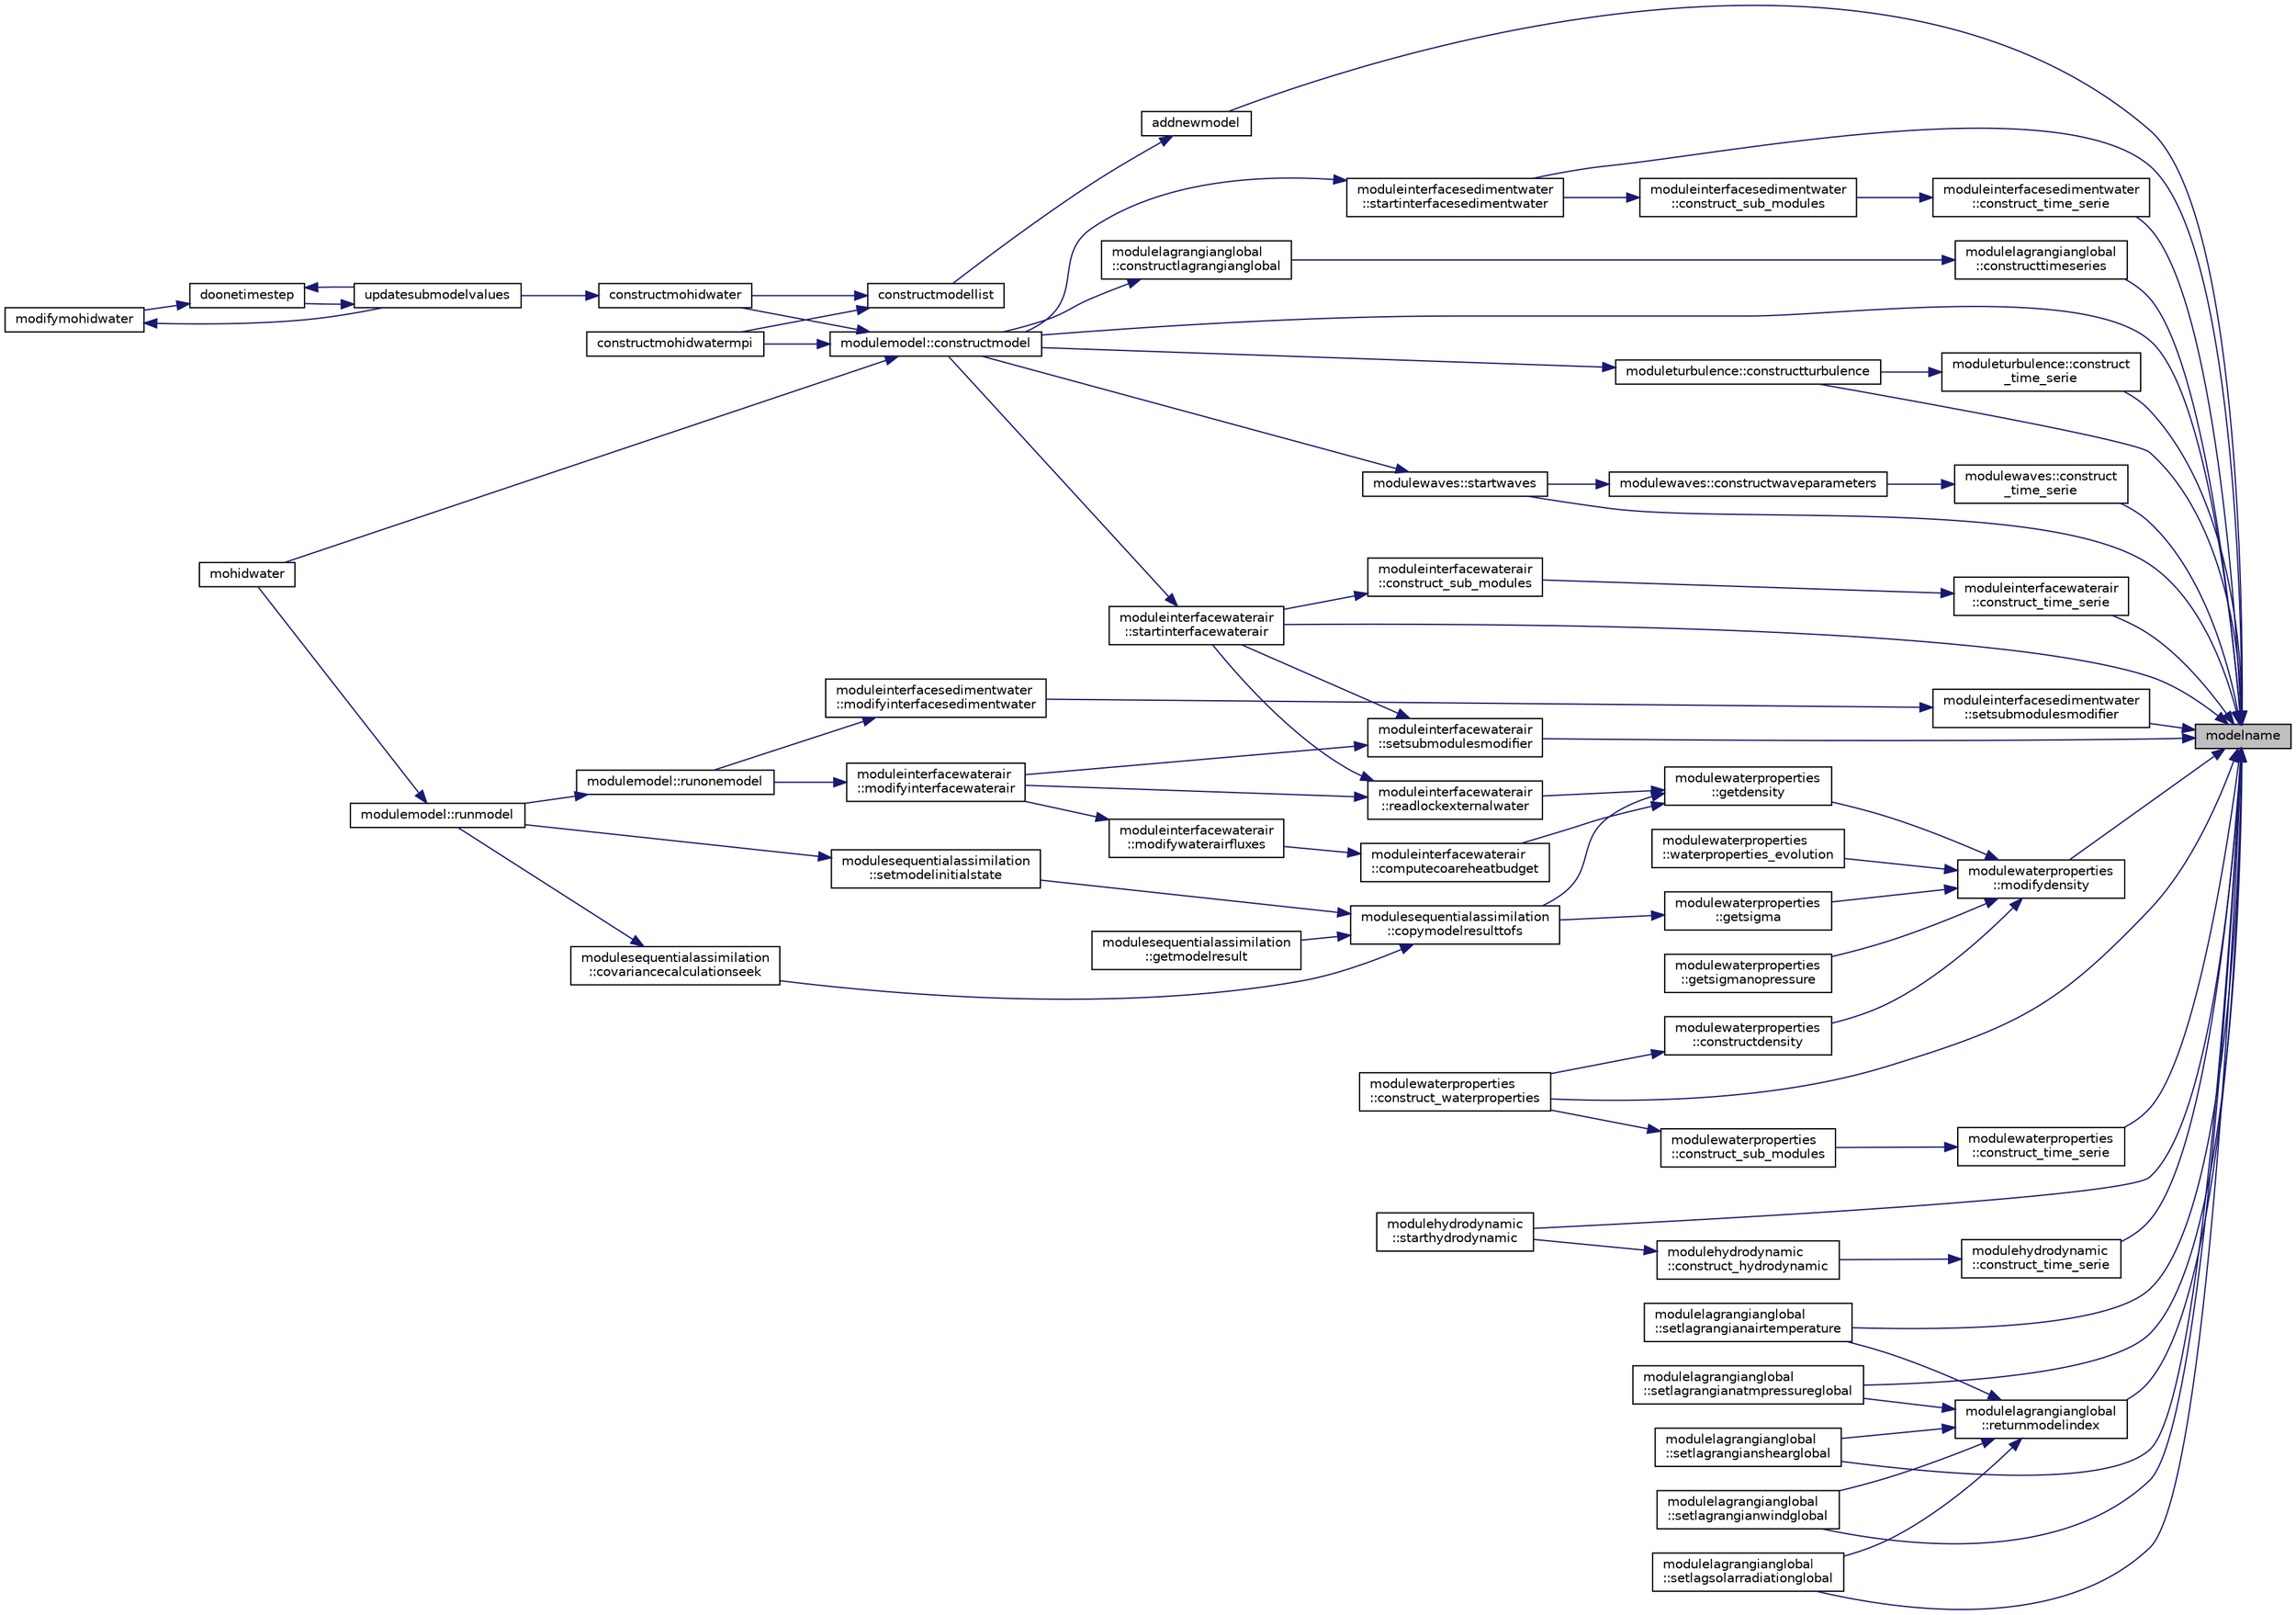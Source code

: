 digraph "modelname"
{
 // LATEX_PDF_SIZE
  edge [fontname="Helvetica",fontsize="10",labelfontname="Helvetica",labelfontsize="10"];
  node [fontname="Helvetica",fontsize="10",shape=record];
  rankdir="RL";
  Node1 [label="modelname",height=0.2,width=0.4,color="black", fillcolor="grey75", style="filled", fontcolor="black",tooltip=" "];
  Node1 -> Node2 [dir="back",color="midnightblue",fontsize="10",style="solid"];
  Node2 [label="addnewmodel",height=0.2,width=0.4,color="black", fillcolor="white", style="filled",URL="$_main_8_f90.html#a2f77a4f5e6866a09c535fb9958312f17",tooltip=" "];
  Node2 -> Node3 [dir="back",color="midnightblue",fontsize="10",style="solid"];
  Node3 [label="constructmodellist",height=0.2,width=0.4,color="black", fillcolor="white", style="filled",URL="$_main_8_f90.html#a02fa61b3a3e945d0354664955c2666fb",tooltip=" "];
  Node3 -> Node4 [dir="back",color="midnightblue",fontsize="10",style="solid"];
  Node4 [label="constructmohidwater",height=0.2,width=0.4,color="black", fillcolor="white", style="filled",URL="$_main_8_f90.html#abc6cfc7bca3f0c4dda032a34b9690319",tooltip=" "];
  Node4 -> Node5 [dir="back",color="midnightblue",fontsize="10",style="solid"];
  Node5 [label="updatesubmodelvalues",height=0.2,width=0.4,color="black", fillcolor="white", style="filled",URL="$_main_8_f90.html#a4c5ecbd810307fa557d4b4e6719c7fd1",tooltip=" "];
  Node5 -> Node6 [dir="back",color="midnightblue",fontsize="10",style="solid"];
  Node6 [label="doonetimestep",height=0.2,width=0.4,color="black", fillcolor="white", style="filled",URL="$_main_8_f90.html#a5a877f32d8c35a58c7bd824a65b07dba",tooltip=" "];
  Node6 -> Node7 [dir="back",color="midnightblue",fontsize="10",style="solid"];
  Node7 [label="modifymohidwater",height=0.2,width=0.4,color="black", fillcolor="white", style="filled",URL="$_main_8_f90.html#a98b6185e00bdaa093569c6645482e68b",tooltip=" "];
  Node7 -> Node5 [dir="back",color="midnightblue",fontsize="10",style="solid"];
  Node6 -> Node5 [dir="back",color="midnightblue",fontsize="10",style="solid"];
  Node3 -> Node8 [dir="back",color="midnightblue",fontsize="10",style="solid"];
  Node8 [label="constructmohidwatermpi",height=0.2,width=0.4,color="black", fillcolor="white", style="filled",URL="$_main_8_f90.html#a364d1a7b4621ef3a56c71daf2af5147e",tooltip=" "];
  Node1 -> Node9 [dir="back",color="midnightblue",fontsize="10",style="solid"];
  Node9 [label="moduleturbulence::construct\l_time_serie",height=0.2,width=0.4,color="black", fillcolor="white", style="filled",URL="$namespacemoduleturbulence.html#abb6ebc59b95b0d9ec2ec468d7ab4b43a",tooltip=" "];
  Node9 -> Node10 [dir="back",color="midnightblue",fontsize="10",style="solid"];
  Node10 [label="moduleturbulence::constructturbulence",height=0.2,width=0.4,color="black", fillcolor="white", style="filled",URL="$namespacemoduleturbulence.html#ace39b4cf089aa70cd60b083a3e341bc9",tooltip=" "];
  Node10 -> Node11 [dir="back",color="midnightblue",fontsize="10",style="solid"];
  Node11 [label="modulemodel::constructmodel",height=0.2,width=0.4,color="black", fillcolor="white", style="filled",URL="$namespacemodulemodel.html#abcddd2b6e97f110b0c5b3bb00f069570",tooltip=" "];
  Node11 -> Node4 [dir="back",color="midnightblue",fontsize="10",style="solid"];
  Node11 -> Node8 [dir="back",color="midnightblue",fontsize="10",style="solid"];
  Node11 -> Node12 [dir="back",color="midnightblue",fontsize="10",style="solid"];
  Node12 [label="mohidwater",height=0.2,width=0.4,color="black", fillcolor="white", style="filled",URL="$_main_8_f90.html#a22cacab418d9e36dcaa8c3aef44b4185",tooltip=" "];
  Node1 -> Node13 [dir="back",color="midnightblue",fontsize="10",style="solid"];
  Node13 [label="modulewaves::construct\l_time_serie",height=0.2,width=0.4,color="black", fillcolor="white", style="filled",URL="$namespacemodulewaves.html#a86eae20876164ce3f5e09fbb27e80f64",tooltip=" "];
  Node13 -> Node14 [dir="back",color="midnightblue",fontsize="10",style="solid"];
  Node14 [label="modulewaves::constructwaveparameters",height=0.2,width=0.4,color="black", fillcolor="white", style="filled",URL="$namespacemodulewaves.html#a41194554ad5f331ce92bbcc1ac85a374",tooltip=" "];
  Node14 -> Node15 [dir="back",color="midnightblue",fontsize="10",style="solid"];
  Node15 [label="modulewaves::startwaves",height=0.2,width=0.4,color="black", fillcolor="white", style="filled",URL="$namespacemodulewaves.html#afb65a1617589473a3eac08eef0cc3a2b",tooltip=" "];
  Node15 -> Node11 [dir="back",color="midnightblue",fontsize="10",style="solid"];
  Node1 -> Node16 [dir="back",color="midnightblue",fontsize="10",style="solid"];
  Node16 [label="moduleinterfacewaterair\l::construct_time_serie",height=0.2,width=0.4,color="black", fillcolor="white", style="filled",URL="$namespacemoduleinterfacewaterair.html#a49e85ee8a7b283a5ec88a2c8db419d3e",tooltip=" "];
  Node16 -> Node17 [dir="back",color="midnightblue",fontsize="10",style="solid"];
  Node17 [label="moduleinterfacewaterair\l::construct_sub_modules",height=0.2,width=0.4,color="black", fillcolor="white", style="filled",URL="$namespacemoduleinterfacewaterair.html#a26e91289c0b811bff694b61c7a06fb15",tooltip=" "];
  Node17 -> Node18 [dir="back",color="midnightblue",fontsize="10",style="solid"];
  Node18 [label="moduleinterfacewaterair\l::startinterfacewaterair",height=0.2,width=0.4,color="black", fillcolor="white", style="filled",URL="$namespacemoduleinterfacewaterair.html#a1d15121ff2d6a7ec0e45dffd0506037a",tooltip=" "];
  Node18 -> Node11 [dir="back",color="midnightblue",fontsize="10",style="solid"];
  Node1 -> Node19 [dir="back",color="midnightblue",fontsize="10",style="solid"];
  Node19 [label="moduleinterfacesedimentwater\l::construct_time_serie",height=0.2,width=0.4,color="black", fillcolor="white", style="filled",URL="$namespacemoduleinterfacesedimentwater.html#ad93a2c6131aefc16d45e6f81ca87678e",tooltip=" "];
  Node19 -> Node20 [dir="back",color="midnightblue",fontsize="10",style="solid"];
  Node20 [label="moduleinterfacesedimentwater\l::construct_sub_modules",height=0.2,width=0.4,color="black", fillcolor="white", style="filled",URL="$namespacemoduleinterfacesedimentwater.html#a95c6fc880171b2c2d476ac8adcb366e0",tooltip=" "];
  Node20 -> Node21 [dir="back",color="midnightblue",fontsize="10",style="solid"];
  Node21 [label="moduleinterfacesedimentwater\l::startinterfacesedimentwater",height=0.2,width=0.4,color="black", fillcolor="white", style="filled",URL="$namespacemoduleinterfacesedimentwater.html#ac4816996443451e1d6254c032bf000d5",tooltip=" "];
  Node21 -> Node11 [dir="back",color="midnightblue",fontsize="10",style="solid"];
  Node1 -> Node22 [dir="back",color="midnightblue",fontsize="10",style="solid"];
  Node22 [label="modulewaterproperties\l::construct_time_serie",height=0.2,width=0.4,color="black", fillcolor="white", style="filled",URL="$namespacemodulewaterproperties.html#a0067cb435852460b42999329f0637ab7",tooltip=" "];
  Node22 -> Node23 [dir="back",color="midnightblue",fontsize="10",style="solid"];
  Node23 [label="modulewaterproperties\l::construct_sub_modules",height=0.2,width=0.4,color="black", fillcolor="white", style="filled",URL="$namespacemodulewaterproperties.html#aef459b24af9c748df5b5fb96dc4292bb",tooltip=" "];
  Node23 -> Node24 [dir="back",color="midnightblue",fontsize="10",style="solid"];
  Node24 [label="modulewaterproperties\l::construct_waterproperties",height=0.2,width=0.4,color="black", fillcolor="white", style="filled",URL="$namespacemodulewaterproperties.html#abdc50448d524670a6f3f7c9901324efc",tooltip=" "];
  Node1 -> Node25 [dir="back",color="midnightblue",fontsize="10",style="solid"];
  Node25 [label="modulehydrodynamic\l::construct_time_serie",height=0.2,width=0.4,color="black", fillcolor="white", style="filled",URL="$namespacemodulehydrodynamic.html#a50ddc8a159376915f9ee9328f388d4fe",tooltip=" "];
  Node25 -> Node26 [dir="back",color="midnightblue",fontsize="10",style="solid"];
  Node26 [label="modulehydrodynamic\l::construct_hydrodynamic",height=0.2,width=0.4,color="black", fillcolor="white", style="filled",URL="$namespacemodulehydrodynamic.html#a71f29b5c93f202c8e783ecb892b1b497",tooltip=" "];
  Node26 -> Node27 [dir="back",color="midnightblue",fontsize="10",style="solid"];
  Node27 [label="modulehydrodynamic\l::starthydrodynamic",height=0.2,width=0.4,color="black", fillcolor="white", style="filled",URL="$namespacemodulehydrodynamic.html#aa7fce185f2ed7a388275da8a22d7d150",tooltip=" "];
  Node1 -> Node24 [dir="back",color="midnightblue",fontsize="10",style="solid"];
  Node1 -> Node11 [dir="back",color="midnightblue",fontsize="10",style="solid"];
  Node1 -> Node28 [dir="back",color="midnightblue",fontsize="10",style="solid"];
  Node28 [label="modulelagrangianglobal\l::constructtimeseries",height=0.2,width=0.4,color="black", fillcolor="white", style="filled",URL="$namespacemodulelagrangianglobal.html#ace8bf8bfcb4ec7384b2bb7af77034f8e",tooltip=" "];
  Node28 -> Node29 [dir="back",color="midnightblue",fontsize="10",style="solid"];
  Node29 [label="modulelagrangianglobal\l::constructlagrangianglobal",height=0.2,width=0.4,color="black", fillcolor="white", style="filled",URL="$namespacemodulelagrangianglobal.html#afd673a84ee97dfdff69d0e0f3a7ea3ef",tooltip=" "];
  Node29 -> Node11 [dir="back",color="midnightblue",fontsize="10",style="solid"];
  Node1 -> Node10 [dir="back",color="midnightblue",fontsize="10",style="solid"];
  Node1 -> Node30 [dir="back",color="midnightblue",fontsize="10",style="solid"];
  Node30 [label="modulewaterproperties\l::modifydensity",height=0.2,width=0.4,color="black", fillcolor="white", style="filled",URL="$namespacemodulewaterproperties.html#a7727e3b2ffd1b7f1c501dc60cf64c723",tooltip=" "];
  Node30 -> Node31 [dir="back",color="midnightblue",fontsize="10",style="solid"];
  Node31 [label="modulewaterproperties\l::constructdensity",height=0.2,width=0.4,color="black", fillcolor="white", style="filled",URL="$namespacemodulewaterproperties.html#aa61935dbc55b8114ffeef13972cd62b1",tooltip=" "];
  Node31 -> Node24 [dir="back",color="midnightblue",fontsize="10",style="solid"];
  Node30 -> Node32 [dir="back",color="midnightblue",fontsize="10",style="solid"];
  Node32 [label="modulewaterproperties\l::getdensity",height=0.2,width=0.4,color="black", fillcolor="white", style="filled",URL="$namespacemodulewaterproperties.html#a5d3bf3d9b122b9eee78afc56a4047507",tooltip=" "];
  Node32 -> Node33 [dir="back",color="midnightblue",fontsize="10",style="solid"];
  Node33 [label="moduleinterfacewaterair\l::computecoareheatbudget",height=0.2,width=0.4,color="black", fillcolor="white", style="filled",URL="$namespacemoduleinterfacewaterair.html#a1210cfaa400404020add49f99363970b",tooltip=" "];
  Node33 -> Node34 [dir="back",color="midnightblue",fontsize="10",style="solid"];
  Node34 [label="moduleinterfacewaterair\l::modifywaterairfluxes",height=0.2,width=0.4,color="black", fillcolor="white", style="filled",URL="$namespacemoduleinterfacewaterair.html#a91edae849454c0ec7ebcefd91556486e",tooltip=" "];
  Node34 -> Node35 [dir="back",color="midnightblue",fontsize="10",style="solid"];
  Node35 [label="moduleinterfacewaterair\l::modifyinterfacewaterair",height=0.2,width=0.4,color="black", fillcolor="white", style="filled",URL="$namespacemoduleinterfacewaterair.html#ad372fa1a038ce383360d4422cc25923d",tooltip=" "];
  Node35 -> Node36 [dir="back",color="midnightblue",fontsize="10",style="solid"];
  Node36 [label="modulemodel::runonemodel",height=0.2,width=0.4,color="black", fillcolor="white", style="filled",URL="$namespacemodulemodel.html#ab22d85061a595a03c83c11766cba5587",tooltip=" "];
  Node36 -> Node37 [dir="back",color="midnightblue",fontsize="10",style="solid"];
  Node37 [label="modulemodel::runmodel",height=0.2,width=0.4,color="black", fillcolor="white", style="filled",URL="$namespacemodulemodel.html#a16a07d5b28a4877790acec46aed111b6",tooltip=" "];
  Node37 -> Node12 [dir="back",color="midnightblue",fontsize="10",style="solid"];
  Node32 -> Node38 [dir="back",color="midnightblue",fontsize="10",style="solid"];
  Node38 [label="modulesequentialassimilation\l::copymodelresulttofs",height=0.2,width=0.4,color="black", fillcolor="white", style="filled",URL="$namespacemodulesequentialassimilation.html#a1a5a1be9fa72ef3b8fe621128b7e3759",tooltip=" "];
  Node38 -> Node39 [dir="back",color="midnightblue",fontsize="10",style="solid"];
  Node39 [label="modulesequentialassimilation\l::covariancecalculationseek",height=0.2,width=0.4,color="black", fillcolor="white", style="filled",URL="$namespacemodulesequentialassimilation.html#a89d62f9ba6c7cad76cf6a6dd37165fab",tooltip=" "];
  Node39 -> Node37 [dir="back",color="midnightblue",fontsize="10",style="solid"];
  Node38 -> Node40 [dir="back",color="midnightblue",fontsize="10",style="solid"];
  Node40 [label="modulesequentialassimilation\l::getmodelresult",height=0.2,width=0.4,color="black", fillcolor="white", style="filled",URL="$namespacemodulesequentialassimilation.html#a817e5028ea901157ba1c90a514305c15",tooltip=" "];
  Node38 -> Node41 [dir="back",color="midnightblue",fontsize="10",style="solid"];
  Node41 [label="modulesequentialassimilation\l::setmodelinitialstate",height=0.2,width=0.4,color="black", fillcolor="white", style="filled",URL="$namespacemodulesequentialassimilation.html#a0b54df1b07a9718187dcc6448f23026c",tooltip=" "];
  Node41 -> Node37 [dir="back",color="midnightblue",fontsize="10",style="solid"];
  Node32 -> Node42 [dir="back",color="midnightblue",fontsize="10",style="solid"];
  Node42 [label="moduleinterfacewaterair\l::readlockexternalwater",height=0.2,width=0.4,color="black", fillcolor="white", style="filled",URL="$namespacemoduleinterfacewaterair.html#a78276c71fe608663c6c964c59c8c7626",tooltip=" "];
  Node42 -> Node35 [dir="back",color="midnightblue",fontsize="10",style="solid"];
  Node42 -> Node18 [dir="back",color="midnightblue",fontsize="10",style="solid"];
  Node30 -> Node43 [dir="back",color="midnightblue",fontsize="10",style="solid"];
  Node43 [label="modulewaterproperties\l::getsigma",height=0.2,width=0.4,color="black", fillcolor="white", style="filled",URL="$namespacemodulewaterproperties.html#ae8ca73c7b0b0c01064b13ed994d0935c",tooltip=" "];
  Node43 -> Node38 [dir="back",color="midnightblue",fontsize="10",style="solid"];
  Node30 -> Node44 [dir="back",color="midnightblue",fontsize="10",style="solid"];
  Node44 [label="modulewaterproperties\l::getsigmanopressure",height=0.2,width=0.4,color="black", fillcolor="white", style="filled",URL="$namespacemodulewaterproperties.html#a900d2a5073201659f4476e350c5d728a",tooltip=" "];
  Node30 -> Node45 [dir="back",color="midnightblue",fontsize="10",style="solid"];
  Node45 [label="modulewaterproperties\l::waterproperties_evolution",height=0.2,width=0.4,color="black", fillcolor="white", style="filled",URL="$namespacemodulewaterproperties.html#aa86f63313e6563018f6b05938306a23d",tooltip=" "];
  Node1 -> Node46 [dir="back",color="midnightblue",fontsize="10",style="solid"];
  Node46 [label="modulelagrangianglobal\l::returnmodelindex",height=0.2,width=0.4,color="black", fillcolor="white", style="filled",URL="$namespacemodulelagrangianglobal.html#a446618968d07df360f90a4ddc2d93a99",tooltip=" "];
  Node46 -> Node47 [dir="back",color="midnightblue",fontsize="10",style="solid"];
  Node47 [label="modulelagrangianglobal\l::setlagrangianairtemperature",height=0.2,width=0.4,color="black", fillcolor="white", style="filled",URL="$namespacemodulelagrangianglobal.html#ae5f676580934f8f401128b976eca5807",tooltip=" "];
  Node46 -> Node48 [dir="back",color="midnightblue",fontsize="10",style="solid"];
  Node48 [label="modulelagrangianglobal\l::setlagrangianatmpressureglobal",height=0.2,width=0.4,color="black", fillcolor="white", style="filled",URL="$namespacemodulelagrangianglobal.html#a98a63aa4ad8e0057fcd9682992e94c72",tooltip=" "];
  Node46 -> Node49 [dir="back",color="midnightblue",fontsize="10",style="solid"];
  Node49 [label="modulelagrangianglobal\l::setlagrangianshearglobal",height=0.2,width=0.4,color="black", fillcolor="white", style="filled",URL="$namespacemodulelagrangianglobal.html#adc48b1a085b61254391390b4d5e28fa0",tooltip=" "];
  Node46 -> Node50 [dir="back",color="midnightblue",fontsize="10",style="solid"];
  Node50 [label="modulelagrangianglobal\l::setlagrangianwindglobal",height=0.2,width=0.4,color="black", fillcolor="white", style="filled",URL="$namespacemodulelagrangianglobal.html#ac53f073d4f18ccb94ad14b1b035b9bd6",tooltip=" "];
  Node46 -> Node51 [dir="back",color="midnightblue",fontsize="10",style="solid"];
  Node51 [label="modulelagrangianglobal\l::setlagsolarradiationglobal",height=0.2,width=0.4,color="black", fillcolor="white", style="filled",URL="$namespacemodulelagrangianglobal.html#a7a50386c8ebd93860ae227d772932cd8",tooltip=" "];
  Node1 -> Node47 [dir="back",color="midnightblue",fontsize="10",style="solid"];
  Node1 -> Node48 [dir="back",color="midnightblue",fontsize="10",style="solid"];
  Node1 -> Node49 [dir="back",color="midnightblue",fontsize="10",style="solid"];
  Node1 -> Node50 [dir="back",color="midnightblue",fontsize="10",style="solid"];
  Node1 -> Node51 [dir="back",color="midnightblue",fontsize="10",style="solid"];
  Node1 -> Node52 [dir="back",color="midnightblue",fontsize="10",style="solid"];
  Node52 [label="moduleinterfacewaterair\l::setsubmodulesmodifier",height=0.2,width=0.4,color="black", fillcolor="white", style="filled",URL="$namespacemoduleinterfacewaterair.html#a5f28ad0176312886bacef9cc171cb2e1",tooltip=" "];
  Node52 -> Node35 [dir="back",color="midnightblue",fontsize="10",style="solid"];
  Node52 -> Node18 [dir="back",color="midnightblue",fontsize="10",style="solid"];
  Node1 -> Node53 [dir="back",color="midnightblue",fontsize="10",style="solid"];
  Node53 [label="moduleinterfacesedimentwater\l::setsubmodulesmodifier",height=0.2,width=0.4,color="black", fillcolor="white", style="filled",URL="$namespacemoduleinterfacesedimentwater.html#ae902470f5fe9f7c4442249a86b00147e",tooltip=" "];
  Node53 -> Node54 [dir="back",color="midnightblue",fontsize="10",style="solid"];
  Node54 [label="moduleinterfacesedimentwater\l::modifyinterfacesedimentwater",height=0.2,width=0.4,color="black", fillcolor="white", style="filled",URL="$namespacemoduleinterfacesedimentwater.html#ac36014e82a94f1ba694775e21f24b005",tooltip=" "];
  Node54 -> Node36 [dir="back",color="midnightblue",fontsize="10",style="solid"];
  Node1 -> Node27 [dir="back",color="midnightblue",fontsize="10",style="solid"];
  Node1 -> Node21 [dir="back",color="midnightblue",fontsize="10",style="solid"];
  Node1 -> Node18 [dir="back",color="midnightblue",fontsize="10",style="solid"];
  Node1 -> Node15 [dir="back",color="midnightblue",fontsize="10",style="solid"];
}
